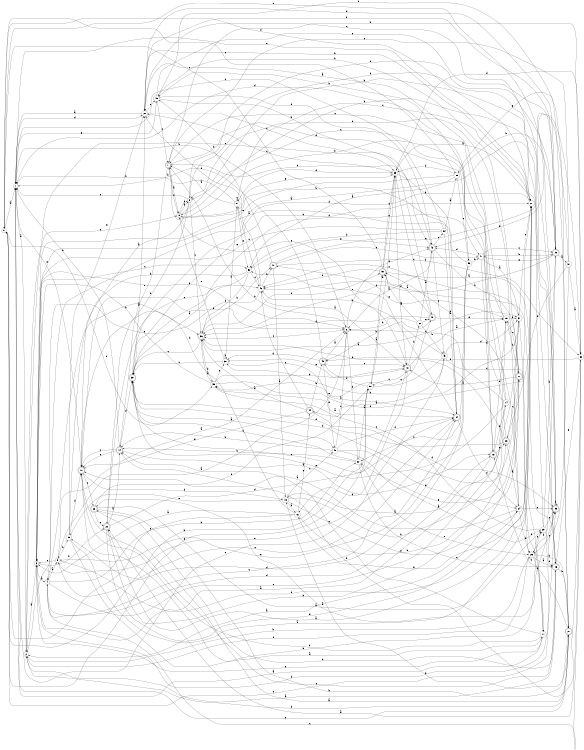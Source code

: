 digraph n49_1 {
__start0 [label="" shape="none"];

rankdir=LR;
size="8,5";

s0 [style="filled", color="black", fillcolor="white" shape="circle", label="0"];
s1 [style="filled", color="black", fillcolor="white" shape="circle", label="1"];
s2 [style="filled", color="black", fillcolor="white" shape="circle", label="2"];
s3 [style="filled", color="black", fillcolor="white" shape="circle", label="3"];
s4 [style="filled", color="black", fillcolor="white" shape="circle", label="4"];
s5 [style="filled", color="black", fillcolor="white" shape="circle", label="5"];
s6 [style="rounded,filled", color="black", fillcolor="white" shape="doublecircle", label="6"];
s7 [style="rounded,filled", color="black", fillcolor="white" shape="doublecircle", label="7"];
s8 [style="filled", color="black", fillcolor="white" shape="circle", label="8"];
s9 [style="filled", color="black", fillcolor="white" shape="circle", label="9"];
s10 [style="rounded,filled", color="black", fillcolor="white" shape="doublecircle", label="10"];
s11 [style="filled", color="black", fillcolor="white" shape="circle", label="11"];
s12 [style="rounded,filled", color="black", fillcolor="white" shape="doublecircle", label="12"];
s13 [style="rounded,filled", color="black", fillcolor="white" shape="doublecircle", label="13"];
s14 [style="filled", color="black", fillcolor="white" shape="circle", label="14"];
s15 [style="filled", color="black", fillcolor="white" shape="circle", label="15"];
s16 [style="filled", color="black", fillcolor="white" shape="circle", label="16"];
s17 [style="rounded,filled", color="black", fillcolor="white" shape="doublecircle", label="17"];
s18 [style="rounded,filled", color="black", fillcolor="white" shape="doublecircle", label="18"];
s19 [style="filled", color="black", fillcolor="white" shape="circle", label="19"];
s20 [style="filled", color="black", fillcolor="white" shape="circle", label="20"];
s21 [style="filled", color="black", fillcolor="white" shape="circle", label="21"];
s22 [style="rounded,filled", color="black", fillcolor="white" shape="doublecircle", label="22"];
s23 [style="rounded,filled", color="black", fillcolor="white" shape="doublecircle", label="23"];
s24 [style="filled", color="black", fillcolor="white" shape="circle", label="24"];
s25 [style="filled", color="black", fillcolor="white" shape="circle", label="25"];
s26 [style="rounded,filled", color="black", fillcolor="white" shape="doublecircle", label="26"];
s27 [style="rounded,filled", color="black", fillcolor="white" shape="doublecircle", label="27"];
s28 [style="rounded,filled", color="black", fillcolor="white" shape="doublecircle", label="28"];
s29 [style="filled", color="black", fillcolor="white" shape="circle", label="29"];
s30 [style="rounded,filled", color="black", fillcolor="white" shape="doublecircle", label="30"];
s31 [style="filled", color="black", fillcolor="white" shape="circle", label="31"];
s32 [style="filled", color="black", fillcolor="white" shape="circle", label="32"];
s33 [style="filled", color="black", fillcolor="white" shape="circle", label="33"];
s34 [style="rounded,filled", color="black", fillcolor="white" shape="doublecircle", label="34"];
s35 [style="filled", color="black", fillcolor="white" shape="circle", label="35"];
s36 [style="rounded,filled", color="black", fillcolor="white" shape="doublecircle", label="36"];
s37 [style="filled", color="black", fillcolor="white" shape="circle", label="37"];
s38 [style="filled", color="black", fillcolor="white" shape="circle", label="38"];
s39 [style="rounded,filled", color="black", fillcolor="white" shape="doublecircle", label="39"];
s40 [style="filled", color="black", fillcolor="white" shape="circle", label="40"];
s41 [style="filled", color="black", fillcolor="white" shape="circle", label="41"];
s42 [style="rounded,filled", color="black", fillcolor="white" shape="doublecircle", label="42"];
s43 [style="filled", color="black", fillcolor="white" shape="circle", label="43"];
s44 [style="rounded,filled", color="black", fillcolor="white" shape="doublecircle", label="44"];
s45 [style="rounded,filled", color="black", fillcolor="white" shape="doublecircle", label="45"];
s46 [style="filled", color="black", fillcolor="white" shape="circle", label="46"];
s47 [style="rounded,filled", color="black", fillcolor="white" shape="doublecircle", label="47"];
s48 [style="filled", color="black", fillcolor="white" shape="circle", label="48"];
s49 [style="rounded,filled", color="black", fillcolor="white" shape="doublecircle", label="49"];
s50 [style="rounded,filled", color="black", fillcolor="white" shape="doublecircle", label="50"];
s51 [style="filled", color="black", fillcolor="white" shape="circle", label="51"];
s52 [style="filled", color="black", fillcolor="white" shape="circle", label="52"];
s53 [style="rounded,filled", color="black", fillcolor="white" shape="doublecircle", label="53"];
s54 [style="filled", color="black", fillcolor="white" shape="circle", label="54"];
s55 [style="filled", color="black", fillcolor="white" shape="circle", label="55"];
s56 [style="filled", color="black", fillcolor="white" shape="circle", label="56"];
s57 [style="filled", color="black", fillcolor="white" shape="circle", label="57"];
s58 [style="filled", color="black", fillcolor="white" shape="circle", label="58"];
s59 [style="filled", color="black", fillcolor="white" shape="circle", label="59"];
s60 [style="filled", color="black", fillcolor="white" shape="circle", label="60"];
s0 -> s1 [label="a"];
s0 -> s35 [label="b"];
s0 -> s53 [label="c"];
s0 -> s21 [label="d"];
s0 -> s55 [label="e"];
s1 -> s2 [label="a"];
s1 -> s6 [label="b"];
s1 -> s43 [label="c"];
s1 -> s20 [label="d"];
s1 -> s48 [label="e"];
s2 -> s3 [label="a"];
s2 -> s25 [label="b"];
s2 -> s8 [label="c"];
s2 -> s27 [label="d"];
s2 -> s42 [label="e"];
s3 -> s4 [label="a"];
s3 -> s22 [label="b"];
s3 -> s52 [label="c"];
s3 -> s53 [label="d"];
s3 -> s6 [label="e"];
s4 -> s5 [label="a"];
s4 -> s57 [label="b"];
s4 -> s34 [label="c"];
s4 -> s13 [label="d"];
s4 -> s19 [label="e"];
s5 -> s6 [label="a"];
s5 -> s59 [label="b"];
s5 -> s3 [label="c"];
s5 -> s21 [label="d"];
s5 -> s34 [label="e"];
s6 -> s5 [label="a"];
s6 -> s7 [label="b"];
s6 -> s36 [label="c"];
s6 -> s57 [label="d"];
s6 -> s42 [label="e"];
s7 -> s8 [label="a"];
s7 -> s32 [label="b"];
s7 -> s8 [label="c"];
s7 -> s56 [label="d"];
s7 -> s12 [label="e"];
s8 -> s9 [label="a"];
s8 -> s26 [label="b"];
s8 -> s18 [label="c"];
s8 -> s9 [label="d"];
s8 -> s33 [label="e"];
s9 -> s10 [label="a"];
s9 -> s22 [label="b"];
s9 -> s36 [label="c"];
s9 -> s30 [label="d"];
s9 -> s1 [label="e"];
s10 -> s11 [label="a"];
s10 -> s6 [label="b"];
s10 -> s28 [label="c"];
s10 -> s15 [label="d"];
s10 -> s1 [label="e"];
s11 -> s1 [label="a"];
s11 -> s10 [label="b"];
s11 -> s12 [label="c"];
s11 -> s46 [label="d"];
s11 -> s3 [label="e"];
s12 -> s13 [label="a"];
s12 -> s1 [label="b"];
s12 -> s10 [label="c"];
s12 -> s39 [label="d"];
s12 -> s10 [label="e"];
s13 -> s3 [label="a"];
s13 -> s14 [label="b"];
s13 -> s9 [label="c"];
s13 -> s19 [label="d"];
s13 -> s23 [label="e"];
s14 -> s15 [label="a"];
s14 -> s7 [label="b"];
s14 -> s6 [label="c"];
s14 -> s1 [label="d"];
s14 -> s39 [label="e"];
s15 -> s16 [label="a"];
s15 -> s37 [label="b"];
s15 -> s40 [label="c"];
s15 -> s24 [label="d"];
s15 -> s59 [label="e"];
s16 -> s3 [label="a"];
s16 -> s17 [label="b"];
s16 -> s0 [label="c"];
s16 -> s10 [label="d"];
s16 -> s44 [label="e"];
s17 -> s18 [label="a"];
s17 -> s48 [label="b"];
s17 -> s19 [label="c"];
s17 -> s39 [label="d"];
s17 -> s57 [label="e"];
s18 -> s19 [label="a"];
s18 -> s60 [label="b"];
s18 -> s58 [label="c"];
s18 -> s16 [label="d"];
s18 -> s38 [label="e"];
s19 -> s20 [label="a"];
s19 -> s37 [label="b"];
s19 -> s7 [label="c"];
s19 -> s17 [label="d"];
s19 -> s47 [label="e"];
s20 -> s1 [label="a"];
s20 -> s21 [label="b"];
s20 -> s33 [label="c"];
s20 -> s30 [label="d"];
s20 -> s48 [label="e"];
s21 -> s22 [label="a"];
s21 -> s16 [label="b"];
s21 -> s51 [label="c"];
s21 -> s39 [label="d"];
s21 -> s1 [label="e"];
s22 -> s12 [label="a"];
s22 -> s23 [label="b"];
s22 -> s46 [label="c"];
s22 -> s18 [label="d"];
s22 -> s24 [label="e"];
s23 -> s24 [label="a"];
s23 -> s48 [label="b"];
s23 -> s17 [label="c"];
s23 -> s39 [label="d"];
s23 -> s36 [label="e"];
s24 -> s10 [label="a"];
s24 -> s25 [label="b"];
s24 -> s9 [label="c"];
s24 -> s50 [label="d"];
s24 -> s53 [label="e"];
s25 -> s26 [label="a"];
s25 -> s27 [label="b"];
s25 -> s29 [label="c"];
s25 -> s11 [label="d"];
s25 -> s2 [label="e"];
s26 -> s2 [label="a"];
s26 -> s27 [label="b"];
s26 -> s10 [label="c"];
s26 -> s8 [label="d"];
s26 -> s32 [label="e"];
s27 -> s28 [label="a"];
s27 -> s13 [label="b"];
s27 -> s1 [label="c"];
s27 -> s15 [label="d"];
s27 -> s55 [label="e"];
s28 -> s29 [label="a"];
s28 -> s27 [label="b"];
s28 -> s22 [label="c"];
s28 -> s26 [label="d"];
s28 -> s58 [label="e"];
s29 -> s4 [label="a"];
s29 -> s30 [label="b"];
s29 -> s35 [label="c"];
s29 -> s26 [label="d"];
s29 -> s53 [label="e"];
s30 -> s31 [label="a"];
s30 -> s41 [label="b"];
s30 -> s36 [label="c"];
s30 -> s25 [label="d"];
s30 -> s20 [label="e"];
s31 -> s32 [label="a"];
s31 -> s42 [label="b"];
s31 -> s25 [label="c"];
s31 -> s23 [label="d"];
s31 -> s7 [label="e"];
s32 -> s22 [label="a"];
s32 -> s12 [label="b"];
s32 -> s4 [label="c"];
s32 -> s33 [label="d"];
s32 -> s45 [label="e"];
s33 -> s21 [label="a"];
s33 -> s34 [label="b"];
s33 -> s20 [label="c"];
s33 -> s58 [label="d"];
s33 -> s18 [label="e"];
s34 -> s35 [label="a"];
s34 -> s8 [label="b"];
s34 -> s5 [label="c"];
s34 -> s24 [label="d"];
s34 -> s52 [label="e"];
s35 -> s36 [label="a"];
s35 -> s3 [label="b"];
s35 -> s38 [label="c"];
s35 -> s18 [label="d"];
s35 -> s21 [label="e"];
s36 -> s37 [label="a"];
s36 -> s47 [label="b"];
s36 -> s39 [label="c"];
s36 -> s35 [label="d"];
s36 -> s50 [label="e"];
s37 -> s2 [label="a"];
s37 -> s38 [label="b"];
s37 -> s46 [label="c"];
s37 -> s11 [label="d"];
s37 -> s21 [label="e"];
s38 -> s34 [label="a"];
s38 -> s38 [label="b"];
s38 -> s39 [label="c"];
s38 -> s51 [label="d"];
s38 -> s8 [label="e"];
s39 -> s40 [label="a"];
s39 -> s41 [label="b"];
s39 -> s34 [label="c"];
s39 -> s21 [label="d"];
s39 -> s20 [label="e"];
s40 -> s29 [label="a"];
s40 -> s12 [label="b"];
s40 -> s6 [label="c"];
s40 -> s34 [label="d"];
s40 -> s24 [label="e"];
s41 -> s37 [label="a"];
s41 -> s13 [label="b"];
s41 -> s30 [label="c"];
s41 -> s42 [label="d"];
s41 -> s30 [label="e"];
s42 -> s6 [label="a"];
s42 -> s17 [label="b"];
s42 -> s43 [label="c"];
s42 -> s7 [label="d"];
s42 -> s54 [label="e"];
s43 -> s44 [label="a"];
s43 -> s46 [label="b"];
s43 -> s25 [label="c"];
s43 -> s37 [label="d"];
s43 -> s35 [label="e"];
s44 -> s36 [label="a"];
s44 -> s45 [label="b"];
s44 -> s46 [label="c"];
s44 -> s53 [label="d"];
s44 -> s10 [label="e"];
s45 -> s6 [label="a"];
s45 -> s1 [label="b"];
s45 -> s18 [label="c"];
s45 -> s38 [label="d"];
s45 -> s40 [label="e"];
s46 -> s18 [label="a"];
s46 -> s47 [label="b"];
s46 -> s51 [label="c"];
s46 -> s20 [label="d"];
s46 -> s2 [label="e"];
s47 -> s15 [label="a"];
s47 -> s32 [label="b"];
s47 -> s41 [label="c"];
s47 -> s48 [label="d"];
s47 -> s32 [label="e"];
s48 -> s27 [label="a"];
s48 -> s49 [label="b"];
s48 -> s7 [label="c"];
s48 -> s42 [label="d"];
s48 -> s30 [label="e"];
s49 -> s50 [label="a"];
s49 -> s45 [label="b"];
s49 -> s33 [label="c"];
s49 -> s36 [label="d"];
s49 -> s19 [label="e"];
s50 -> s26 [label="a"];
s50 -> s46 [label="b"];
s50 -> s33 [label="c"];
s50 -> s33 [label="d"];
s50 -> s0 [label="e"];
s51 -> s7 [label="a"];
s51 -> s1 [label="b"];
s51 -> s51 [label="c"];
s51 -> s33 [label="d"];
s51 -> s52 [label="e"];
s52 -> s39 [label="a"];
s52 -> s4 [label="b"];
s52 -> s46 [label="c"];
s52 -> s36 [label="d"];
s52 -> s42 [label="e"];
s53 -> s28 [label="a"];
s53 -> s53 [label="b"];
s53 -> s20 [label="c"];
s53 -> s9 [label="d"];
s53 -> s0 [label="e"];
s54 -> s55 [label="a"];
s54 -> s34 [label="b"];
s54 -> s1 [label="c"];
s54 -> s52 [label="d"];
s54 -> s3 [label="e"];
s55 -> s52 [label="a"];
s55 -> s30 [label="b"];
s55 -> s56 [label="c"];
s55 -> s33 [label="d"];
s55 -> s3 [label="e"];
s56 -> s3 [label="a"];
s56 -> s41 [label="b"];
s56 -> s57 [label="c"];
s56 -> s59 [label="d"];
s56 -> s5 [label="e"];
s57 -> s58 [label="a"];
s57 -> s12 [label="b"];
s57 -> s26 [label="c"];
s57 -> s39 [label="d"];
s57 -> s25 [label="e"];
s58 -> s50 [label="a"];
s58 -> s0 [label="b"];
s58 -> s49 [label="c"];
s58 -> s45 [label="d"];
s58 -> s0 [label="e"];
s59 -> s21 [label="a"];
s59 -> s29 [label="b"];
s59 -> s36 [label="c"];
s59 -> s10 [label="d"];
s59 -> s20 [label="e"];
s60 -> s42 [label="a"];
s60 -> s43 [label="b"];
s60 -> s50 [label="c"];
s60 -> s6 [label="d"];
s60 -> s49 [label="e"];

}
